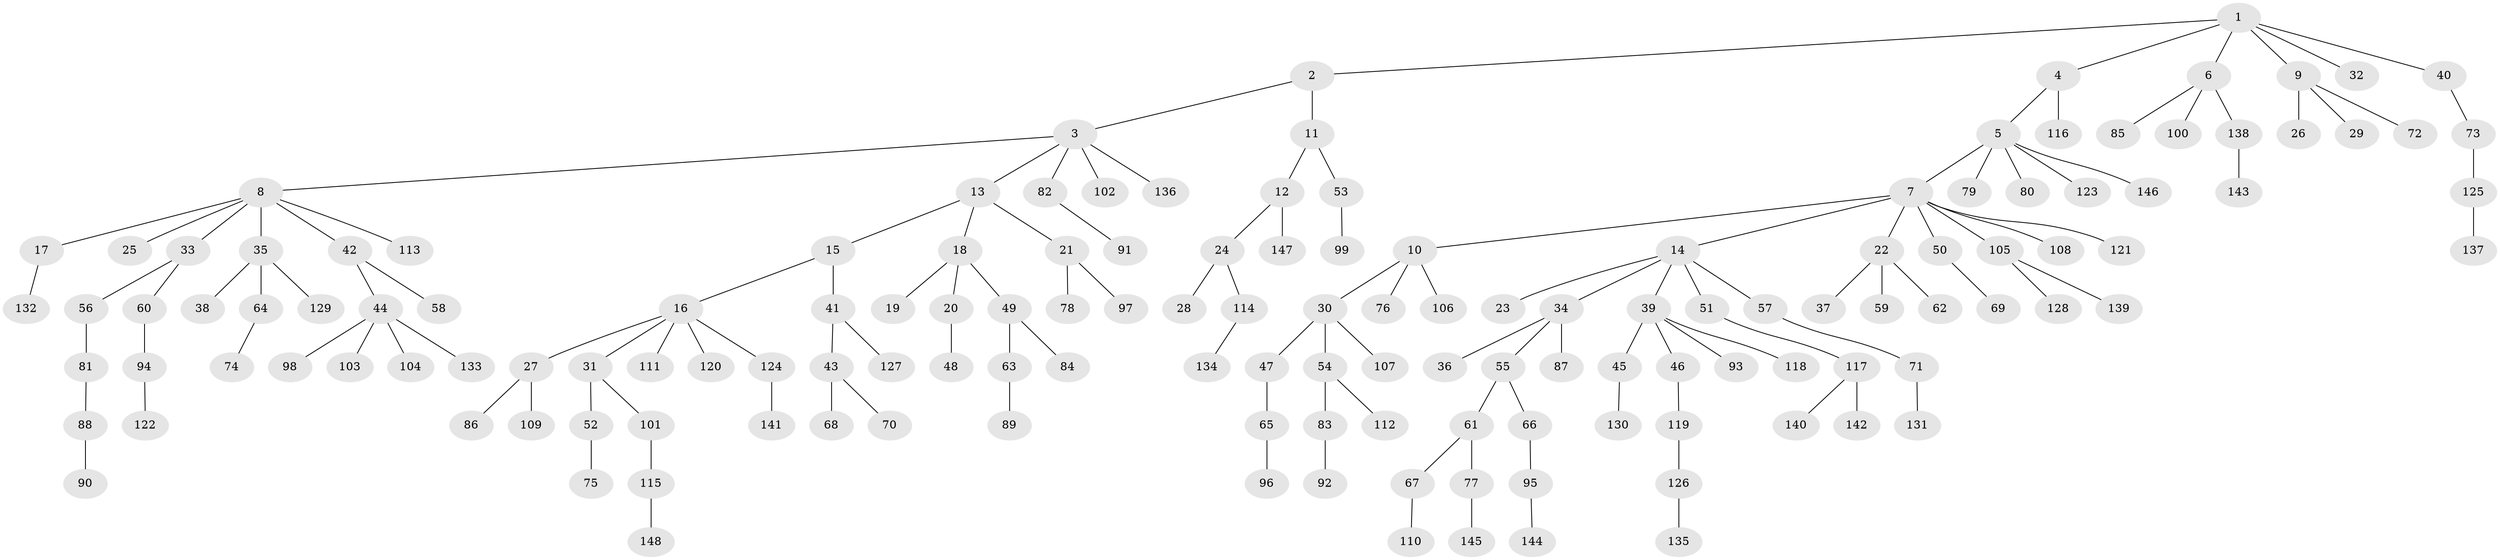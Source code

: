 // coarse degree distribution, {5: 0.044444444444444446, 3: 0.13333333333333333, 4: 0.044444444444444446, 2: 0.26666666666666666, 1: 0.4888888888888889, 6: 0.022222222222222223}
// Generated by graph-tools (version 1.1) at 2025/51/03/04/25 22:51:58]
// undirected, 148 vertices, 147 edges
graph export_dot {
  node [color=gray90,style=filled];
  1;
  2;
  3;
  4;
  5;
  6;
  7;
  8;
  9;
  10;
  11;
  12;
  13;
  14;
  15;
  16;
  17;
  18;
  19;
  20;
  21;
  22;
  23;
  24;
  25;
  26;
  27;
  28;
  29;
  30;
  31;
  32;
  33;
  34;
  35;
  36;
  37;
  38;
  39;
  40;
  41;
  42;
  43;
  44;
  45;
  46;
  47;
  48;
  49;
  50;
  51;
  52;
  53;
  54;
  55;
  56;
  57;
  58;
  59;
  60;
  61;
  62;
  63;
  64;
  65;
  66;
  67;
  68;
  69;
  70;
  71;
  72;
  73;
  74;
  75;
  76;
  77;
  78;
  79;
  80;
  81;
  82;
  83;
  84;
  85;
  86;
  87;
  88;
  89;
  90;
  91;
  92;
  93;
  94;
  95;
  96;
  97;
  98;
  99;
  100;
  101;
  102;
  103;
  104;
  105;
  106;
  107;
  108;
  109;
  110;
  111;
  112;
  113;
  114;
  115;
  116;
  117;
  118;
  119;
  120;
  121;
  122;
  123;
  124;
  125;
  126;
  127;
  128;
  129;
  130;
  131;
  132;
  133;
  134;
  135;
  136;
  137;
  138;
  139;
  140;
  141;
  142;
  143;
  144;
  145;
  146;
  147;
  148;
  1 -- 2;
  1 -- 4;
  1 -- 6;
  1 -- 9;
  1 -- 32;
  1 -- 40;
  2 -- 3;
  2 -- 11;
  3 -- 8;
  3 -- 13;
  3 -- 82;
  3 -- 102;
  3 -- 136;
  4 -- 5;
  4 -- 116;
  5 -- 7;
  5 -- 79;
  5 -- 80;
  5 -- 123;
  5 -- 146;
  6 -- 85;
  6 -- 100;
  6 -- 138;
  7 -- 10;
  7 -- 14;
  7 -- 22;
  7 -- 50;
  7 -- 105;
  7 -- 108;
  7 -- 121;
  8 -- 17;
  8 -- 25;
  8 -- 33;
  8 -- 35;
  8 -- 42;
  8 -- 113;
  9 -- 26;
  9 -- 29;
  9 -- 72;
  10 -- 30;
  10 -- 76;
  10 -- 106;
  11 -- 12;
  11 -- 53;
  12 -- 24;
  12 -- 147;
  13 -- 15;
  13 -- 18;
  13 -- 21;
  14 -- 23;
  14 -- 34;
  14 -- 39;
  14 -- 51;
  14 -- 57;
  15 -- 16;
  15 -- 41;
  16 -- 27;
  16 -- 31;
  16 -- 111;
  16 -- 120;
  16 -- 124;
  17 -- 132;
  18 -- 19;
  18 -- 20;
  18 -- 49;
  20 -- 48;
  21 -- 78;
  21 -- 97;
  22 -- 37;
  22 -- 59;
  22 -- 62;
  24 -- 28;
  24 -- 114;
  27 -- 86;
  27 -- 109;
  30 -- 47;
  30 -- 54;
  30 -- 107;
  31 -- 52;
  31 -- 101;
  33 -- 56;
  33 -- 60;
  34 -- 36;
  34 -- 55;
  34 -- 87;
  35 -- 38;
  35 -- 64;
  35 -- 129;
  39 -- 45;
  39 -- 46;
  39 -- 93;
  39 -- 118;
  40 -- 73;
  41 -- 43;
  41 -- 127;
  42 -- 44;
  42 -- 58;
  43 -- 68;
  43 -- 70;
  44 -- 98;
  44 -- 103;
  44 -- 104;
  44 -- 133;
  45 -- 130;
  46 -- 119;
  47 -- 65;
  49 -- 63;
  49 -- 84;
  50 -- 69;
  51 -- 117;
  52 -- 75;
  53 -- 99;
  54 -- 83;
  54 -- 112;
  55 -- 61;
  55 -- 66;
  56 -- 81;
  57 -- 71;
  60 -- 94;
  61 -- 67;
  61 -- 77;
  63 -- 89;
  64 -- 74;
  65 -- 96;
  66 -- 95;
  67 -- 110;
  71 -- 131;
  73 -- 125;
  77 -- 145;
  81 -- 88;
  82 -- 91;
  83 -- 92;
  88 -- 90;
  94 -- 122;
  95 -- 144;
  101 -- 115;
  105 -- 128;
  105 -- 139;
  114 -- 134;
  115 -- 148;
  117 -- 140;
  117 -- 142;
  119 -- 126;
  124 -- 141;
  125 -- 137;
  126 -- 135;
  138 -- 143;
}
